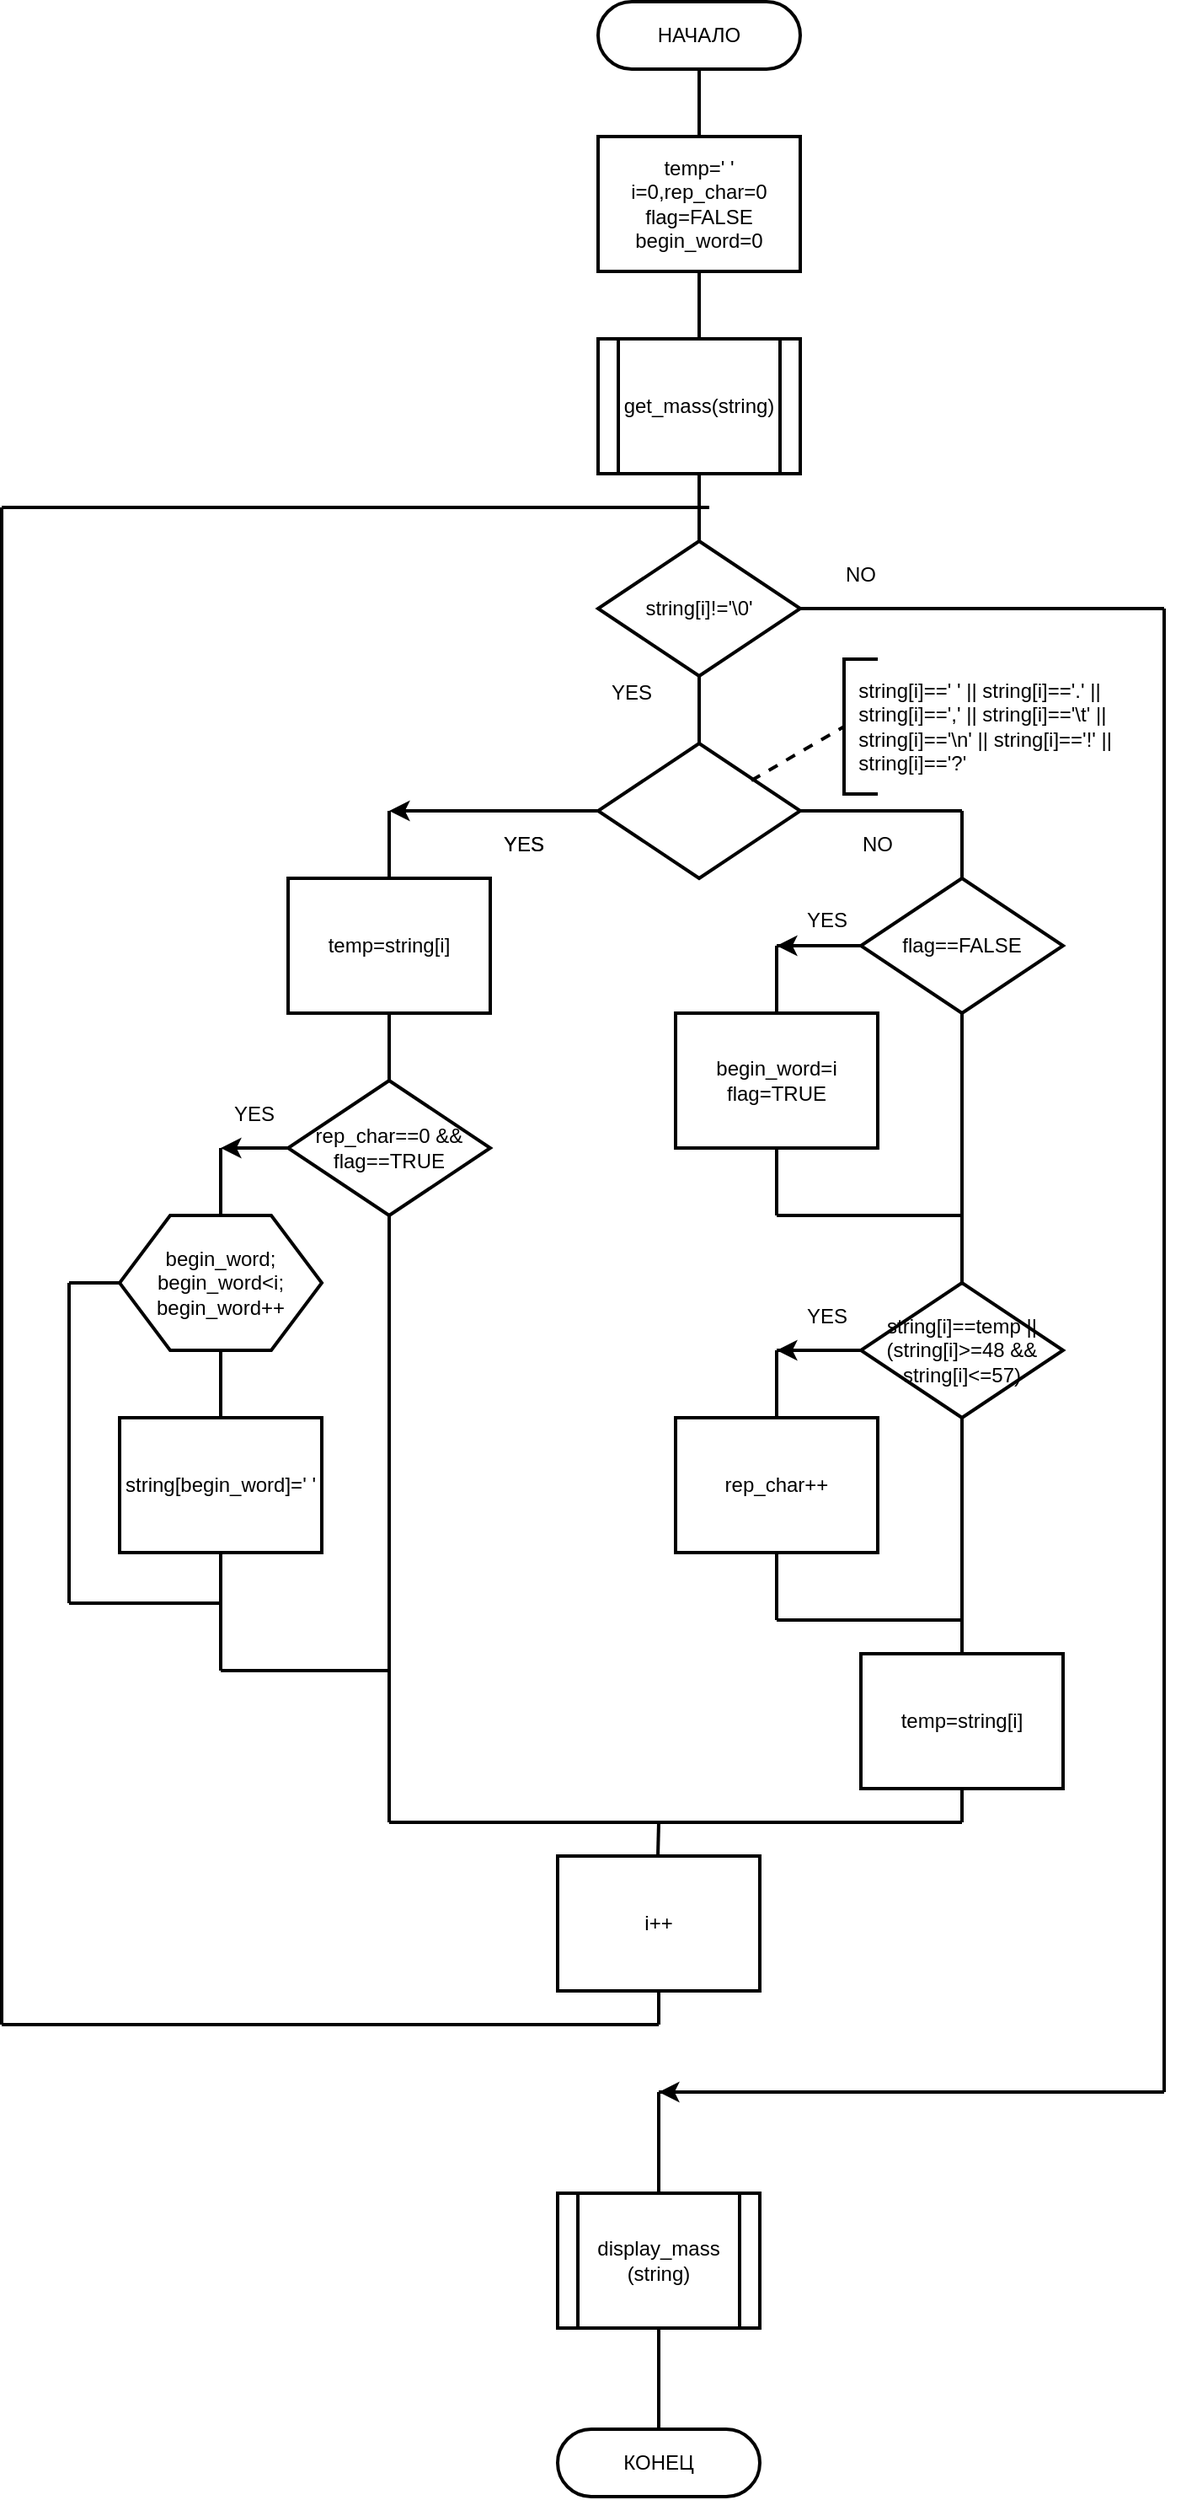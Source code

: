 <mxfile version="12.9.12" type="device"><diagram id="C5RBs43oDa-KdzZeNtuy" name="Page-1"><mxGraphModel dx="942" dy="535" grid="1" gridSize="10" guides="1" tooltips="1" connect="1" arrows="1" fold="1" page="1" pageScale="1" pageWidth="827" pageHeight="1169" math="0" shadow="0"><root><mxCell id="WIyWlLk6GJQsqaUBKTNV-0"/><mxCell id="WIyWlLk6GJQsqaUBKTNV-1" parent="WIyWlLk6GJQsqaUBKTNV-0"/><mxCell id="PrB_txuOyuemZ3n7uam6-0" value="НАЧАЛО" style="rounded=1;whiteSpace=wrap;html=1;arcSize=50;strokeWidth=2;" parent="WIyWlLk6GJQsqaUBKTNV-1" vertex="1"><mxGeometry x="444" y="40" width="120" height="40" as="geometry"/></mxCell><mxCell id="PrB_txuOyuemZ3n7uam6-1" value="" style="endArrow=none;html=1;entryX=0.5;entryY=1;entryDx=0;entryDy=0;strokeWidth=2;" parent="WIyWlLk6GJQsqaUBKTNV-1" target="PrB_txuOyuemZ3n7uam6-0" edge="1"><mxGeometry width="50" height="50" relative="1" as="geometry"><mxPoint x="504" y="120" as="sourcePoint"/><mxPoint x="520" y="300" as="targetPoint"/></mxGeometry></mxCell><mxCell id="PrB_txuOyuemZ3n7uam6-3" value="" style="endArrow=none;html=1;entryX=0.5;entryY=1;entryDx=0;entryDy=0;strokeWidth=2;" parent="WIyWlLk6GJQsqaUBKTNV-1" edge="1"><mxGeometry width="50" height="50" relative="1" as="geometry"><mxPoint x="504" y="120" as="sourcePoint"/><mxPoint x="504" y="80" as="targetPoint"/></mxGeometry></mxCell><mxCell id="PrB_txuOyuemZ3n7uam6-4" value="" style="endArrow=none;html=1;strokeWidth=2;exitX=0.5;exitY=0;exitDx=0;exitDy=0;exitPerimeter=0;" parent="WIyWlLk6GJQsqaUBKTNV-1" target="PrB_txuOyuemZ3n7uam6-5" edge="1"><mxGeometry width="50" height="50" relative="1" as="geometry"><mxPoint x="504" y="240" as="sourcePoint"/><mxPoint x="470" y="230" as="targetPoint"/></mxGeometry></mxCell><mxCell id="PrB_txuOyuemZ3n7uam6-5" value="&lt;div&gt;temp=' '&lt;/div&gt;&lt;div&gt;i=0,rep_char=0&lt;/div&gt;&lt;div&gt;flag=FALSE&lt;/div&gt;&lt;div&gt;begin_word=0&lt;br&gt;&lt;/div&gt;" style="rounded=0;whiteSpace=wrap;html=1;strokeWidth=2;" parent="WIyWlLk6GJQsqaUBKTNV-1" vertex="1"><mxGeometry x="444" y="120" width="120" height="80" as="geometry"/></mxCell><mxCell id="qjf2MliaegTnz9fmiYH5-1" value="" style="endArrow=none;html=1;entryX=0.5;entryY=1;entryDx=0;entryDy=0;entryPerimeter=0;strokeWidth=2;" edge="1" parent="WIyWlLk6GJQsqaUBKTNV-1"><mxGeometry width="50" height="50" relative="1" as="geometry"><mxPoint x="504" y="360" as="sourcePoint"/><mxPoint x="504" y="320" as="targetPoint"/></mxGeometry></mxCell><mxCell id="qjf2MliaegTnz9fmiYH5-12" value="get_mass(string)" style="shape=process;whiteSpace=wrap;html=1;backgroundOutline=1;strokeWidth=2;" vertex="1" parent="WIyWlLk6GJQsqaUBKTNV-1"><mxGeometry x="444" y="240" width="120" height="80" as="geometry"/></mxCell><mxCell id="qjf2MliaegTnz9fmiYH5-13" value="string[i]!='\0'" style="strokeWidth=2;html=1;shape=mxgraph.flowchart.decision;whiteSpace=wrap;" vertex="1" parent="WIyWlLk6GJQsqaUBKTNV-1"><mxGeometry x="444" y="360" width="120" height="80" as="geometry"/></mxCell><mxCell id="qjf2MliaegTnz9fmiYH5-14" value="" style="strokeWidth=2;html=1;shape=mxgraph.flowchart.decision;whiteSpace=wrap;" vertex="1" parent="WIyWlLk6GJQsqaUBKTNV-1"><mxGeometry x="444" y="480" width="120" height="80" as="geometry"/></mxCell><mxCell id="qjf2MliaegTnz9fmiYH5-15" value="" style="endArrow=none;html=1;entryX=0.5;entryY=1;entryDx=0;entryDy=0;entryPerimeter=0;strokeWidth=2;exitX=0.5;exitY=0;exitDx=0;exitDy=0;exitPerimeter=0;" edge="1" parent="WIyWlLk6GJQsqaUBKTNV-1" source="qjf2MliaegTnz9fmiYH5-14" target="qjf2MliaegTnz9fmiYH5-13"><mxGeometry width="50" height="50" relative="1" as="geometry"><mxPoint x="590" y="460" as="sourcePoint"/><mxPoint x="590" y="420" as="targetPoint"/></mxGeometry></mxCell><mxCell id="qjf2MliaegTnz9fmiYH5-16" value="" style="endArrow=none;dashed=1;html=1;strokeWidth=2;exitX=0.758;exitY=0.275;exitDx=0;exitDy=0;exitPerimeter=0;entryX=0;entryY=0.5;entryDx=0;entryDy=0;entryPerimeter=0;" edge="1" parent="WIyWlLk6GJQsqaUBKTNV-1" source="qjf2MliaegTnz9fmiYH5-14" target="qjf2MliaegTnz9fmiYH5-17"><mxGeometry width="50" height="50" relative="1" as="geometry"><mxPoint x="540" y="550" as="sourcePoint"/><mxPoint x="600" y="430" as="targetPoint"/></mxGeometry></mxCell><mxCell id="qjf2MliaegTnz9fmiYH5-17" value="&lt;div&gt;&amp;nbsp; string[i]==' ' || string[i]=='.' ||&lt;/div&gt;&lt;div&gt;&amp;nbsp; string[i]==',' || string[i]=='\t' ||&lt;/div&gt;&lt;div&gt;&amp;nbsp; string[i]=='\n' || string[i]=='!' ||&lt;/div&gt;&lt;div&gt;&amp;nbsp; string[i]=='?'&lt;br&gt;&lt;/div&gt;" style="strokeWidth=2;html=1;shape=mxgraph.flowchart.annotation_1;align=left;pointerEvents=1;" vertex="1" parent="WIyWlLk6GJQsqaUBKTNV-1"><mxGeometry x="590" y="430" width="20" height="80" as="geometry"/></mxCell><mxCell id="qjf2MliaegTnz9fmiYH5-18" value="" style="endArrow=none;html=1;entryX=1;entryY=0.5;entryDx=0;entryDy=0;entryPerimeter=0;strokeWidth=2;" edge="1" parent="WIyWlLk6GJQsqaUBKTNV-1" target="qjf2MliaegTnz9fmiYH5-14"><mxGeometry width="50" height="50" relative="1" as="geometry"><mxPoint x="660" y="520" as="sourcePoint"/><mxPoint x="560" y="570" as="targetPoint"/></mxGeometry></mxCell><mxCell id="qjf2MliaegTnz9fmiYH5-19" value="temp=string[i]" style="rounded=0;whiteSpace=wrap;html=1;strokeWidth=2;" vertex="1" parent="WIyWlLk6GJQsqaUBKTNV-1"><mxGeometry x="260" y="560" width="120" height="80" as="geometry"/></mxCell><mxCell id="qjf2MliaegTnz9fmiYH5-20" value="&lt;div&gt;rep_char==0 &amp;amp;&amp;amp;&lt;/div&gt;&lt;div&gt;flag==TRUE&lt;br&gt;&lt;/div&gt;" style="strokeWidth=2;html=1;shape=mxgraph.flowchart.decision;whiteSpace=wrap;" vertex="1" parent="WIyWlLk6GJQsqaUBKTNV-1"><mxGeometry x="260" y="680" width="120" height="80" as="geometry"/></mxCell><mxCell id="qjf2MliaegTnz9fmiYH5-21" value="" style="endArrow=classic;html=1;strokeWidth=2;exitX=0;exitY=0.5;exitDx=0;exitDy=0;exitPerimeter=0;" edge="1" parent="WIyWlLk6GJQsqaUBKTNV-1" source="qjf2MliaegTnz9fmiYH5-14"><mxGeometry width="50" height="50" relative="1" as="geometry"><mxPoint x="360" y="670" as="sourcePoint"/><mxPoint x="320" y="520" as="targetPoint"/></mxGeometry></mxCell><mxCell id="qjf2MliaegTnz9fmiYH5-22" value="" style="endArrow=none;html=1;strokeWidth=2;exitX=0.5;exitY=0;exitDx=0;exitDy=0;" edge="1" parent="WIyWlLk6GJQsqaUBKTNV-1" source="qjf2MliaegTnz9fmiYH5-19"><mxGeometry width="50" height="50" relative="1" as="geometry"><mxPoint x="370" y="560" as="sourcePoint"/><mxPoint x="320" y="520" as="targetPoint"/></mxGeometry></mxCell><mxCell id="qjf2MliaegTnz9fmiYH5-23" value="" style="endArrow=none;html=1;strokeWidth=2;exitX=0.5;exitY=0;exitDx=0;exitDy=0;entryX=0.5;entryY=1;entryDx=0;entryDy=0;exitPerimeter=0;" edge="1" parent="WIyWlLk6GJQsqaUBKTNV-1" source="qjf2MliaegTnz9fmiYH5-20" target="qjf2MliaegTnz9fmiYH5-19"><mxGeometry width="50" height="50" relative="1" as="geometry"><mxPoint x="410" y="670" as="sourcePoint"/><mxPoint x="410" y="630" as="targetPoint"/></mxGeometry></mxCell><mxCell id="qjf2MliaegTnz9fmiYH5-24" value="" style="endArrow=none;html=1;strokeWidth=2;" edge="1" parent="WIyWlLk6GJQsqaUBKTNV-1"><mxGeometry width="50" height="50" relative="1" as="geometry"><mxPoint x="660" y="560" as="sourcePoint"/><mxPoint x="660" y="520" as="targetPoint"/></mxGeometry></mxCell><mxCell id="qjf2MliaegTnz9fmiYH5-26" value="YES" style="text;html=1;strokeColor=none;fillColor=none;align=center;verticalAlign=middle;whiteSpace=wrap;rounded=0;" vertex="1" parent="WIyWlLk6GJQsqaUBKTNV-1"><mxGeometry x="380" y="530" width="40" height="20" as="geometry"/></mxCell><mxCell id="qjf2MliaegTnz9fmiYH5-27" value="NO" style="text;html=1;strokeColor=none;fillColor=none;align=center;verticalAlign=middle;whiteSpace=wrap;rounded=0;" vertex="1" parent="WIyWlLk6GJQsqaUBKTNV-1"><mxGeometry x="590" y="530" width="40" height="20" as="geometry"/></mxCell><mxCell id="qjf2MliaegTnz9fmiYH5-28" value="" style="endArrow=classic;html=1;strokeWidth=2;exitX=0;exitY=0.5;exitDx=0;exitDy=0;exitPerimeter=0;" edge="1" parent="WIyWlLk6GJQsqaUBKTNV-1" source="qjf2MliaegTnz9fmiYH5-20"><mxGeometry width="50" height="50" relative="1" as="geometry"><mxPoint x="250" y="650" as="sourcePoint"/><mxPoint x="220" y="720" as="targetPoint"/></mxGeometry></mxCell><mxCell id="qjf2MliaegTnz9fmiYH5-29" value="" style="endArrow=none;html=1;strokeWidth=2;" edge="1" parent="WIyWlLk6GJQsqaUBKTNV-1" target="qjf2MliaegTnz9fmiYH5-30"><mxGeometry width="50" height="50" relative="1" as="geometry"><mxPoint x="220" y="720" as="sourcePoint"/><mxPoint x="220" y="680" as="targetPoint"/></mxGeometry></mxCell><mxCell id="qjf2MliaegTnz9fmiYH5-30" value="&lt;div&gt;begin_word;&lt;/div&gt;&lt;div&gt;begin_word&amp;lt;i;&lt;/div&gt;&lt;div&gt;begin_word++&lt;br&gt;&lt;/div&gt;" style="shape=hexagon;perimeter=hexagonPerimeter2;whiteSpace=wrap;html=1;strokeWidth=2;" vertex="1" parent="WIyWlLk6GJQsqaUBKTNV-1"><mxGeometry x="160" y="760" width="120" height="80" as="geometry"/></mxCell><mxCell id="qjf2MliaegTnz9fmiYH5-31" value="" style="endArrow=none;html=1;strokeWidth=2;exitX=0.5;exitY=1;exitDx=0;exitDy=0;" edge="1" parent="WIyWlLk6GJQsqaUBKTNV-1" source="qjf2MliaegTnz9fmiYH5-30"><mxGeometry width="50" height="50" relative="1" as="geometry"><mxPoint x="270" y="870" as="sourcePoint"/><mxPoint x="220" y="880" as="targetPoint"/></mxGeometry></mxCell><mxCell id="qjf2MliaegTnz9fmiYH5-32" value="string[begin_word]=' '" style="rounded=0;whiteSpace=wrap;html=1;strokeWidth=2;" vertex="1" parent="WIyWlLk6GJQsqaUBKTNV-1"><mxGeometry x="160" y="880" width="120" height="80" as="geometry"/></mxCell><mxCell id="qjf2MliaegTnz9fmiYH5-34" value="" style="endArrow=none;html=1;strokeWidth=2;" edge="1" parent="WIyWlLk6GJQsqaUBKTNV-1"><mxGeometry width="50" height="50" relative="1" as="geometry"><mxPoint x="130" y="990" as="sourcePoint"/><mxPoint x="130" y="800" as="targetPoint"/></mxGeometry></mxCell><mxCell id="qjf2MliaegTnz9fmiYH5-35" value="" style="endArrow=none;html=1;strokeWidth=2;entryX=0.5;entryY=1;entryDx=0;entryDy=0;" edge="1" parent="WIyWlLk6GJQsqaUBKTNV-1" target="qjf2MliaegTnz9fmiYH5-32"><mxGeometry width="50" height="50" relative="1" as="geometry"><mxPoint x="220" y="1030" as="sourcePoint"/><mxPoint x="300" y="850" as="targetPoint"/></mxGeometry></mxCell><mxCell id="qjf2MliaegTnz9fmiYH5-36" value="" style="endArrow=none;html=1;strokeWidth=2;" edge="1" parent="WIyWlLk6GJQsqaUBKTNV-1"><mxGeometry width="50" height="50" relative="1" as="geometry"><mxPoint x="220" y="990" as="sourcePoint"/><mxPoint x="130" y="990" as="targetPoint"/></mxGeometry></mxCell><mxCell id="qjf2MliaegTnz9fmiYH5-37" value="" style="endArrow=none;html=1;strokeWidth=2;entryX=0.5;entryY=1;entryDx=0;entryDy=0;entryPerimeter=0;" edge="1" parent="WIyWlLk6GJQsqaUBKTNV-1" target="qjf2MliaegTnz9fmiYH5-20"><mxGeometry width="50" height="50" relative="1" as="geometry"><mxPoint x="320" y="1030" as="sourcePoint"/><mxPoint x="300" y="850" as="targetPoint"/></mxGeometry></mxCell><mxCell id="qjf2MliaegTnz9fmiYH5-38" value="" style="endArrow=none;html=1;strokeWidth=2;entryX=0;entryY=0.5;entryDx=0;entryDy=0;" edge="1" parent="WIyWlLk6GJQsqaUBKTNV-1" target="qjf2MliaegTnz9fmiYH5-30"><mxGeometry width="50" height="50" relative="1" as="geometry"><mxPoint x="130" y="800" as="sourcePoint"/><mxPoint x="300" y="850" as="targetPoint"/></mxGeometry></mxCell><mxCell id="qjf2MliaegTnz9fmiYH5-39" value="" style="endArrow=none;html=1;strokeWidth=2;" edge="1" parent="WIyWlLk6GJQsqaUBKTNV-1"><mxGeometry width="50" height="50" relative="1" as="geometry"><mxPoint x="220" y="1030" as="sourcePoint"/><mxPoint x="320" y="1030" as="targetPoint"/></mxGeometry></mxCell><mxCell id="qjf2MliaegTnz9fmiYH5-40" value="" style="endArrow=none;html=1;strokeWidth=2;" edge="1" parent="WIyWlLk6GJQsqaUBKTNV-1"><mxGeometry width="50" height="50" relative="1" as="geometry"><mxPoint x="320" y="1120" as="sourcePoint"/><mxPoint x="320" y="1030" as="targetPoint"/></mxGeometry></mxCell><mxCell id="qjf2MliaegTnz9fmiYH5-41" value="flag==FALSE" style="strokeWidth=2;html=1;shape=mxgraph.flowchart.decision;whiteSpace=wrap;" vertex="1" parent="WIyWlLk6GJQsqaUBKTNV-1"><mxGeometry x="600" y="560" width="120" height="80" as="geometry"/></mxCell><mxCell id="qjf2MliaegTnz9fmiYH5-42" value="" style="endArrow=none;html=1;strokeWidth=2;exitX=0;exitY=0.5;exitDx=0;exitDy=0;exitPerimeter=0;" edge="1" parent="WIyWlLk6GJQsqaUBKTNV-1" source="qjf2MliaegTnz9fmiYH5-41"><mxGeometry width="50" height="50" relative="1" as="geometry"><mxPoint x="586" y="600" as="sourcePoint"/><mxPoint x="550" y="600" as="targetPoint"/></mxGeometry></mxCell><mxCell id="qjf2MliaegTnz9fmiYH5-43" value="" style="endArrow=none;html=1;strokeWidth=2;exitX=0.5;exitY=0;exitDx=0;exitDy=0;" edge="1" parent="WIyWlLk6GJQsqaUBKTNV-1" source="qjf2MliaegTnz9fmiYH5-44"><mxGeometry width="50" height="50" relative="1" as="geometry"><mxPoint x="750" y="640" as="sourcePoint"/><mxPoint x="550" y="600" as="targetPoint"/></mxGeometry></mxCell><mxCell id="qjf2MliaegTnz9fmiYH5-44" value="&lt;div&gt;begin_word=i&lt;/div&gt;&lt;div&gt;flag=TRUE&lt;br&gt;&lt;/div&gt;" style="rounded=0;whiteSpace=wrap;html=1;strokeWidth=2;" vertex="1" parent="WIyWlLk6GJQsqaUBKTNV-1"><mxGeometry x="490" y="640" width="120" height="80" as="geometry"/></mxCell><mxCell id="qjf2MliaegTnz9fmiYH5-45" value="" style="endArrow=none;html=1;strokeWidth=2;entryX=0.5;entryY=1;entryDx=0;entryDy=0;entryPerimeter=0;" edge="1" parent="WIyWlLk6GJQsqaUBKTNV-1" target="qjf2MliaegTnz9fmiYH5-41"><mxGeometry width="50" height="50" relative="1" as="geometry"><mxPoint x="660" y="800" as="sourcePoint"/><mxPoint x="630" y="700" as="targetPoint"/></mxGeometry></mxCell><mxCell id="qjf2MliaegTnz9fmiYH5-46" value="" style="endArrow=none;html=1;strokeWidth=2;entryX=0.5;entryY=1;entryDx=0;entryDy=0;" edge="1" parent="WIyWlLk6GJQsqaUBKTNV-1" target="qjf2MliaegTnz9fmiYH5-44"><mxGeometry width="50" height="50" relative="1" as="geometry"><mxPoint x="550" y="760" as="sourcePoint"/><mxPoint x="610" y="700" as="targetPoint"/></mxGeometry></mxCell><mxCell id="qjf2MliaegTnz9fmiYH5-48" value="" style="endArrow=none;html=1;strokeWidth=2;" edge="1" parent="WIyWlLk6GJQsqaUBKTNV-1"><mxGeometry width="50" height="50" relative="1" as="geometry"><mxPoint x="550" y="760" as="sourcePoint"/><mxPoint x="660" y="760" as="targetPoint"/></mxGeometry></mxCell><mxCell id="qjf2MliaegTnz9fmiYH5-49" value="&lt;div&gt;&lt;font style=&quot;font-size: 12px&quot;&gt;string[i]==temp ||&lt;/font&gt;&lt;/div&gt;&lt;div&gt;&lt;font style=&quot;font-size: 12px&quot;&gt;(string[i]&amp;gt;=48 &amp;amp;&amp;amp;&lt;/font&gt;&lt;/div&gt;&lt;div&gt;&lt;font style=&quot;font-size: 12px&quot;&gt;string[i]&amp;lt;=57)&lt;/font&gt;&lt;font style=&quot;font-size: 12px&quot;&gt;&lt;br&gt;&lt;/font&gt;&lt;/div&gt;" style="strokeWidth=2;html=1;shape=mxgraph.flowchart.decision;whiteSpace=wrap;" vertex="1" parent="WIyWlLk6GJQsqaUBKTNV-1"><mxGeometry x="600" y="800" width="120" height="80" as="geometry"/></mxCell><mxCell id="qjf2MliaegTnz9fmiYH5-51" value="" style="endArrow=none;html=1;strokeWidth=2;exitX=0;exitY=0.5;exitDx=0;exitDy=0;exitPerimeter=0;" edge="1" parent="WIyWlLk6GJQsqaUBKTNV-1" source="qjf2MliaegTnz9fmiYH5-49"><mxGeometry width="50" height="50" relative="1" as="geometry"><mxPoint x="580" y="840" as="sourcePoint"/><mxPoint x="550" y="840" as="targetPoint"/></mxGeometry></mxCell><mxCell id="qjf2MliaegTnz9fmiYH5-52" value="" style="endArrow=none;html=1;strokeWidth=2;" edge="1" parent="WIyWlLk6GJQsqaUBKTNV-1"><mxGeometry width="50" height="50" relative="1" as="geometry"><mxPoint x="550" y="880" as="sourcePoint"/><mxPoint x="550" y="840" as="targetPoint"/></mxGeometry></mxCell><mxCell id="qjf2MliaegTnz9fmiYH5-53" value="" style="endArrow=none;html=1;strokeWidth=2;entryX=0.5;entryY=1;entryDx=0;entryDy=0;entryPerimeter=0;" edge="1" parent="WIyWlLk6GJQsqaUBKTNV-1" target="qjf2MliaegTnz9fmiYH5-49"><mxGeometry width="50" height="50" relative="1" as="geometry"><mxPoint x="660" y="1020" as="sourcePoint"/><mxPoint x="640" y="790" as="targetPoint"/></mxGeometry></mxCell><mxCell id="qjf2MliaegTnz9fmiYH5-54" value="rep_char++" style="rounded=0;whiteSpace=wrap;html=1;strokeWidth=2;" vertex="1" parent="WIyWlLk6GJQsqaUBKTNV-1"><mxGeometry x="490" y="880" width="120" height="80" as="geometry"/></mxCell><mxCell id="qjf2MliaegTnz9fmiYH5-55" value="" style="endArrow=none;html=1;strokeWidth=2;entryX=0.5;entryY=1;entryDx=0;entryDy=0;" edge="1" parent="WIyWlLk6GJQsqaUBKTNV-1" target="qjf2MliaegTnz9fmiYH5-54"><mxGeometry width="50" height="50" relative="1" as="geometry"><mxPoint x="550" y="1000" as="sourcePoint"/><mxPoint x="560" y="990" as="targetPoint"/></mxGeometry></mxCell><mxCell id="qjf2MliaegTnz9fmiYH5-56" value="" style="endArrow=none;html=1;strokeWidth=2;" edge="1" parent="WIyWlLk6GJQsqaUBKTNV-1"><mxGeometry width="50" height="50" relative="1" as="geometry"><mxPoint x="550" y="1000" as="sourcePoint"/><mxPoint x="660" y="1000" as="targetPoint"/></mxGeometry></mxCell><mxCell id="qjf2MliaegTnz9fmiYH5-57" value="" style="endArrow=none;html=1;strokeWidth=2;" edge="1" parent="WIyWlLk6GJQsqaUBKTNV-1"><mxGeometry width="50" height="50" relative="1" as="geometry"><mxPoint x="320" y="1120" as="sourcePoint"/><mxPoint x="660" y="1120" as="targetPoint"/></mxGeometry></mxCell><mxCell id="qjf2MliaegTnz9fmiYH5-58" value="" style="endArrow=none;html=1;strokeWidth=2;" edge="1" parent="WIyWlLk6GJQsqaUBKTNV-1"><mxGeometry width="50" height="50" relative="1" as="geometry"><mxPoint x="479.5" y="1140" as="sourcePoint"/><mxPoint x="480" y="1120" as="targetPoint"/></mxGeometry></mxCell><mxCell id="qjf2MliaegTnz9fmiYH5-59" value="i++" style="rounded=0;whiteSpace=wrap;html=1;strokeWidth=2;" vertex="1" parent="WIyWlLk6GJQsqaUBKTNV-1"><mxGeometry x="420" y="1140" width="120" height="80" as="geometry"/></mxCell><mxCell id="qjf2MliaegTnz9fmiYH5-60" value="" style="endArrow=none;html=1;strokeWidth=2;" edge="1" parent="WIyWlLk6GJQsqaUBKTNV-1"><mxGeometry width="50" height="50" relative="1" as="geometry"><mxPoint x="480" y="1240" as="sourcePoint"/><mxPoint x="480" y="1220" as="targetPoint"/></mxGeometry></mxCell><mxCell id="qjf2MliaegTnz9fmiYH5-61" value="" style="endArrow=none;html=1;strokeWidth=2;" edge="1" parent="WIyWlLk6GJQsqaUBKTNV-1"><mxGeometry width="50" height="50" relative="1" as="geometry"><mxPoint x="90" y="1240" as="sourcePoint"/><mxPoint x="480" y="1240" as="targetPoint"/></mxGeometry></mxCell><mxCell id="qjf2MliaegTnz9fmiYH5-62" value="" style="endArrow=none;html=1;strokeWidth=2;" edge="1" parent="WIyWlLk6GJQsqaUBKTNV-1"><mxGeometry width="50" height="50" relative="1" as="geometry"><mxPoint x="90" y="340" as="sourcePoint"/><mxPoint x="90" y="1240" as="targetPoint"/></mxGeometry></mxCell><mxCell id="qjf2MliaegTnz9fmiYH5-63" value="" style="endArrow=none;html=1;strokeWidth=2;" edge="1" parent="WIyWlLk6GJQsqaUBKTNV-1"><mxGeometry width="50" height="50" relative="1" as="geometry"><mxPoint x="90" y="340" as="sourcePoint"/><mxPoint x="510" y="340" as="targetPoint"/></mxGeometry></mxCell><mxCell id="qjf2MliaegTnz9fmiYH5-64" value="" style="endArrow=none;html=1;strokeWidth=2;entryX=1;entryY=0.5;entryDx=0;entryDy=0;entryPerimeter=0;" edge="1" parent="WIyWlLk6GJQsqaUBKTNV-1" target="qjf2MliaegTnz9fmiYH5-13"><mxGeometry width="50" height="50" relative="1" as="geometry"><mxPoint x="780" y="400" as="sourcePoint"/><mxPoint x="580" y="490" as="targetPoint"/></mxGeometry></mxCell><mxCell id="qjf2MliaegTnz9fmiYH5-65" value="" style="endArrow=none;html=1;strokeWidth=2;" edge="1" parent="WIyWlLk6GJQsqaUBKTNV-1"><mxGeometry width="50" height="50" relative="1" as="geometry"><mxPoint x="780" y="1280" as="sourcePoint"/><mxPoint x="780" y="400" as="targetPoint"/></mxGeometry></mxCell><mxCell id="qjf2MliaegTnz9fmiYH5-66" value="" style="endArrow=none;html=1;strokeWidth=2;" edge="1" parent="WIyWlLk6GJQsqaUBKTNV-1"><mxGeometry width="50" height="50" relative="1" as="geometry"><mxPoint x="480" y="1280" as="sourcePoint"/><mxPoint x="780" y="1280" as="targetPoint"/></mxGeometry></mxCell><mxCell id="qjf2MliaegTnz9fmiYH5-67" value="" style="endArrow=none;html=1;strokeWidth=2;" edge="1" parent="WIyWlLk6GJQsqaUBKTNV-1"><mxGeometry width="50" height="50" relative="1" as="geometry"><mxPoint x="480" y="1340" as="sourcePoint"/><mxPoint x="480" y="1280" as="targetPoint"/></mxGeometry></mxCell><mxCell id="qjf2MliaegTnz9fmiYH5-68" value="КОНЕЦ" style="rounded=1;whiteSpace=wrap;html=1;arcSize=50;strokeWidth=2;" vertex="1" parent="WIyWlLk6GJQsqaUBKTNV-1"><mxGeometry x="420" y="1480" width="120" height="40" as="geometry"/></mxCell><mxCell id="qjf2MliaegTnz9fmiYH5-69" value="" style="endArrow=classic;html=1;strokeWidth=2;exitX=0;exitY=0.5;exitDx=0;exitDy=0;exitPerimeter=0;" edge="1" parent="WIyWlLk6GJQsqaUBKTNV-1" source="qjf2MliaegTnz9fmiYH5-41"><mxGeometry width="50" height="50" relative="1" as="geometry"><mxPoint x="530" y="730" as="sourcePoint"/><mxPoint x="550" y="600" as="targetPoint"/></mxGeometry></mxCell><mxCell id="qjf2MliaegTnz9fmiYH5-71" value="" style="endArrow=classic;html=1;strokeWidth=2;" edge="1" parent="WIyWlLk6GJQsqaUBKTNV-1"><mxGeometry width="50" height="50" relative="1" as="geometry"><mxPoint x="600" y="840" as="sourcePoint"/><mxPoint x="550" y="840" as="targetPoint"/></mxGeometry></mxCell><mxCell id="qjf2MliaegTnz9fmiYH5-72" value="" style="endArrow=classic;html=1;strokeWidth=2;" edge="1" parent="WIyWlLk6GJQsqaUBKTNV-1"><mxGeometry width="50" height="50" relative="1" as="geometry"><mxPoint x="780" y="1280" as="sourcePoint"/><mxPoint x="480" y="1280" as="targetPoint"/></mxGeometry></mxCell><mxCell id="qjf2MliaegTnz9fmiYH5-73" value="YES" style="text;html=1;strokeColor=none;fillColor=none;align=center;verticalAlign=middle;whiteSpace=wrap;rounded=0;" vertex="1" parent="WIyWlLk6GJQsqaUBKTNV-1"><mxGeometry x="380" y="530" width="40" height="20" as="geometry"/></mxCell><mxCell id="qjf2MliaegTnz9fmiYH5-74" value="YES" style="text;html=1;strokeColor=none;fillColor=none;align=center;verticalAlign=middle;whiteSpace=wrap;rounded=0;" vertex="1" parent="WIyWlLk6GJQsqaUBKTNV-1"><mxGeometry x="560" y="575" width="40" height="20" as="geometry"/></mxCell><mxCell id="qjf2MliaegTnz9fmiYH5-75" value="YES" style="text;html=1;strokeColor=none;fillColor=none;align=center;verticalAlign=middle;whiteSpace=wrap;rounded=0;" vertex="1" parent="WIyWlLk6GJQsqaUBKTNV-1"><mxGeometry x="560" y="810" width="40" height="20" as="geometry"/></mxCell><mxCell id="qjf2MliaegTnz9fmiYH5-76" value="YES" style="text;html=1;strokeColor=none;fillColor=none;align=center;verticalAlign=middle;whiteSpace=wrap;rounded=0;" vertex="1" parent="WIyWlLk6GJQsqaUBKTNV-1"><mxGeometry x="220" y="690" width="40" height="20" as="geometry"/></mxCell><mxCell id="qjf2MliaegTnz9fmiYH5-77" value="YES" style="text;html=1;strokeColor=none;fillColor=none;align=center;verticalAlign=middle;whiteSpace=wrap;rounded=0;" vertex="1" parent="WIyWlLk6GJQsqaUBKTNV-1"><mxGeometry x="444" y="440" width="40" height="20" as="geometry"/></mxCell><mxCell id="qjf2MliaegTnz9fmiYH5-78" value="NO" style="text;html=1;strokeColor=none;fillColor=none;align=center;verticalAlign=middle;whiteSpace=wrap;rounded=0;" vertex="1" parent="WIyWlLk6GJQsqaUBKTNV-1"><mxGeometry x="580" y="370" width="40" height="20" as="geometry"/></mxCell><mxCell id="qjf2MliaegTnz9fmiYH5-79" value="" style="endArrow=none;html=1;strokeWidth=2;entryX=0.5;entryY=1;entryDx=0;entryDy=0;exitX=0.5;exitY=0;exitDx=0;exitDy=0;" edge="1" parent="WIyWlLk6GJQsqaUBKTNV-1" source="qjf2MliaegTnz9fmiYH5-68" target="qjf2MliaegTnz9fmiYH5-81"><mxGeometry width="50" height="50" relative="1" as="geometry"><mxPoint x="480" y="1480" as="sourcePoint"/><mxPoint x="484" y="1420" as="targetPoint"/></mxGeometry></mxCell><mxCell id="qjf2MliaegTnz9fmiYH5-81" value="&lt;div&gt;display_mass&lt;/div&gt;&lt;div&gt;(string)&lt;/div&gt;" style="shape=process;whiteSpace=wrap;html=1;backgroundOutline=1;strokeWidth=2;" vertex="1" parent="WIyWlLk6GJQsqaUBKTNV-1"><mxGeometry x="420" y="1340" width="120" height="80" as="geometry"/></mxCell><mxCell id="qjf2MliaegTnz9fmiYH5-82" value="temp=string[i]" style="rounded=0;whiteSpace=wrap;html=1;strokeWidth=2;" vertex="1" parent="WIyWlLk6GJQsqaUBKTNV-1"><mxGeometry x="600" y="1020" width="120" height="80" as="geometry"/></mxCell><mxCell id="qjf2MliaegTnz9fmiYH5-83" value="" style="endArrow=none;html=1;strokeWidth=2;entryX=0.5;entryY=1;entryDx=0;entryDy=0;" edge="1" parent="WIyWlLk6GJQsqaUBKTNV-1" target="qjf2MliaegTnz9fmiYH5-82"><mxGeometry width="50" height="50" relative="1" as="geometry"><mxPoint x="660" y="1120" as="sourcePoint"/><mxPoint x="570" y="1040" as="targetPoint"/></mxGeometry></mxCell></root></mxGraphModel></diagram></mxfile>